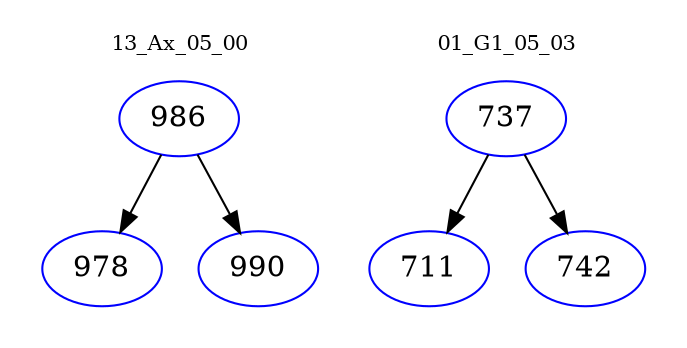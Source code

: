 digraph{
subgraph cluster_0 {
color = white
label = "13_Ax_05_00";
fontsize=10;
T0_986 [label="986", color="blue"]
T0_986 -> T0_978 [color="black"]
T0_978 [label="978", color="blue"]
T0_986 -> T0_990 [color="black"]
T0_990 [label="990", color="blue"]
}
subgraph cluster_1 {
color = white
label = "01_G1_05_03";
fontsize=10;
T1_737 [label="737", color="blue"]
T1_737 -> T1_711 [color="black"]
T1_711 [label="711", color="blue"]
T1_737 -> T1_742 [color="black"]
T1_742 [label="742", color="blue"]
}
}

